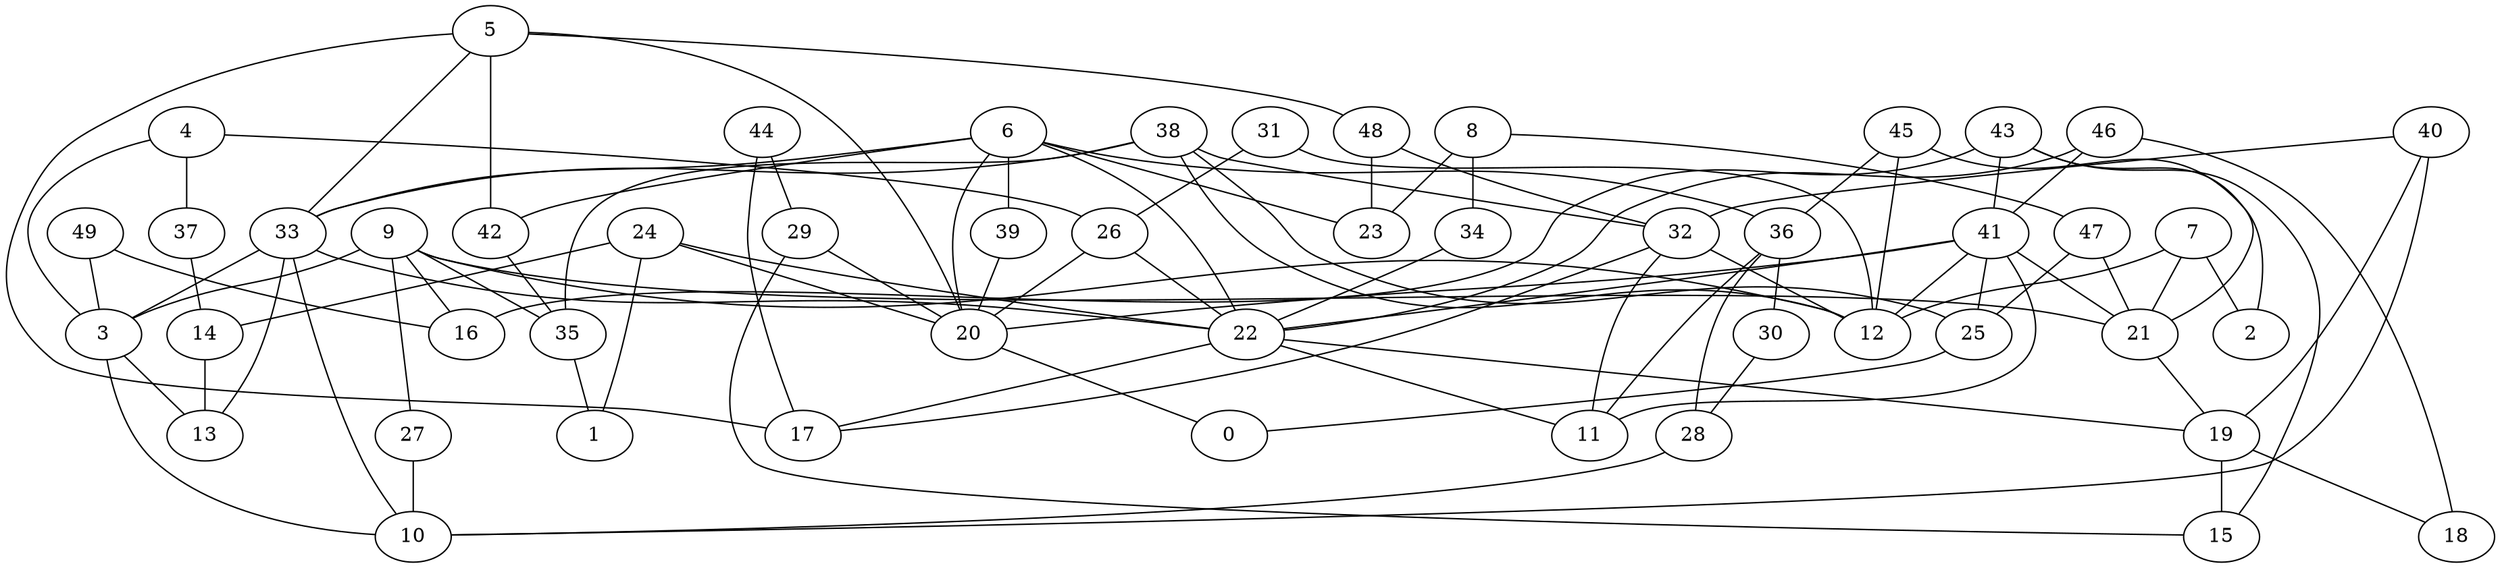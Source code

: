 digraph GG_graph {

subgraph G_graph {
edge [color = black]
"31" -> "26" [dir = none]
"31" -> "12" [dir = none]
"36" -> "11" [dir = none]
"36" -> "28" [dir = none]
"36" -> "30" [dir = none]
"39" -> "20" [dir = none]
"25" -> "0" [dir = none]
"40" -> "19" [dir = none]
"40" -> "10" [dir = none]
"40" -> "32" [dir = none]
"24" -> "14" [dir = none]
"24" -> "20" [dir = none]
"24" -> "22" [dir = none]
"24" -> "1" [dir = none]
"34" -> "22" [dir = none]
"14" -> "13" [dir = none]
"37" -> "14" [dir = none]
"29" -> "20" [dir = none]
"29" -> "15" [dir = none]
"49" -> "16" [dir = none]
"49" -> "3" [dir = none]
"42" -> "35" [dir = none]
"28" -> "10" [dir = none]
"41" -> "20" [dir = none]
"41" -> "12" [dir = none]
"41" -> "22" [dir = none]
"41" -> "11" [dir = none]
"41" -> "21" [dir = none]
"41" -> "25" [dir = none]
"35" -> "1" [dir = none]
"27" -> "10" [dir = none]
"5" -> "17" [dir = none]
"5" -> "48" [dir = none]
"5" -> "33" [dir = none]
"5" -> "20" [dir = none]
"5" -> "42" [dir = none]
"4" -> "3" [dir = none]
"4" -> "26" [dir = none]
"4" -> "37" [dir = none]
"38" -> "25" [dir = none]
"38" -> "32" [dir = none]
"38" -> "35" [dir = none]
"38" -> "12" [dir = none]
"38" -> "33" [dir = none]
"8" -> "34" [dir = none]
"8" -> "47" [dir = none]
"8" -> "23" [dir = none]
"22" -> "19" [dir = none]
"22" -> "17" [dir = none]
"22" -> "11" [dir = none]
"9" -> "3" [dir = none]
"9" -> "12" [dir = none]
"9" -> "21" [dir = none]
"9" -> "35" [dir = none]
"9" -> "27" [dir = none]
"9" -> "16" [dir = none]
"46" -> "18" [dir = none]
"46" -> "41" [dir = none]
"46" -> "22" [dir = none]
"7" -> "2" [dir = none]
"7" -> "12" [dir = none]
"7" -> "21" [dir = none]
"33" -> "13" [dir = none]
"33" -> "10" [dir = none]
"33" -> "3" [dir = none]
"33" -> "22" [dir = none]
"43" -> "15" [dir = none]
"43" -> "16" [dir = none]
"43" -> "41" [dir = none]
"43" -> "21" [dir = none]
"21" -> "19" [dir = none]
"20" -> "0" [dir = none]
"44" -> "17" [dir = none]
"44" -> "29" [dir = none]
"19" -> "18" [dir = none]
"19" -> "15" [dir = none]
"30" -> "28" [dir = none]
"45" -> "12" [dir = none]
"45" -> "36" [dir = none]
"45" -> "2" [dir = none]
"3" -> "10" [dir = none]
"3" -> "13" [dir = none]
"6" -> "42" [dir = none]
"6" -> "33" [dir = none]
"6" -> "22" [dir = none]
"6" -> "36" [dir = none]
"6" -> "23" [dir = none]
"6" -> "20" [dir = none]
"6" -> "39" [dir = none]
"48" -> "23" [dir = none]
"48" -> "32" [dir = none]
"26" -> "20" [dir = none]
"26" -> "22" [dir = none]
"32" -> "17" [dir = none]
"32" -> "12" [dir = none]
"32" -> "11" [dir = none]
"47" -> "25" [dir = none]
"47" -> "21" [dir = none]
}

}
